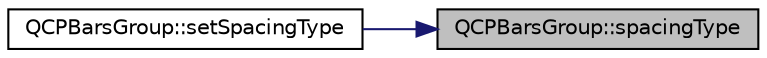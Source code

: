 digraph "QCPBarsGroup::spacingType"
{
 // LATEX_PDF_SIZE
  edge [fontname="Helvetica",fontsize="10",labelfontname="Helvetica",labelfontsize="10"];
  node [fontname="Helvetica",fontsize="10",shape=record];
  rankdir="RL";
  Node1 [label="QCPBarsGroup::spacingType",height=0.2,width=0.4,color="black", fillcolor="grey75", style="filled", fontcolor="black",tooltip=" "];
  Node1 -> Node2 [dir="back",color="midnightblue",fontsize="10",style="solid",fontname="Helvetica"];
  Node2 [label="QCPBarsGroup::setSpacingType",height=0.2,width=0.4,color="black", fillcolor="white", style="filled",URL="$classQCPBarsGroup.html#a2c7e2d61b10594a4555b615e1fcaf49e",tooltip=" "];
}
